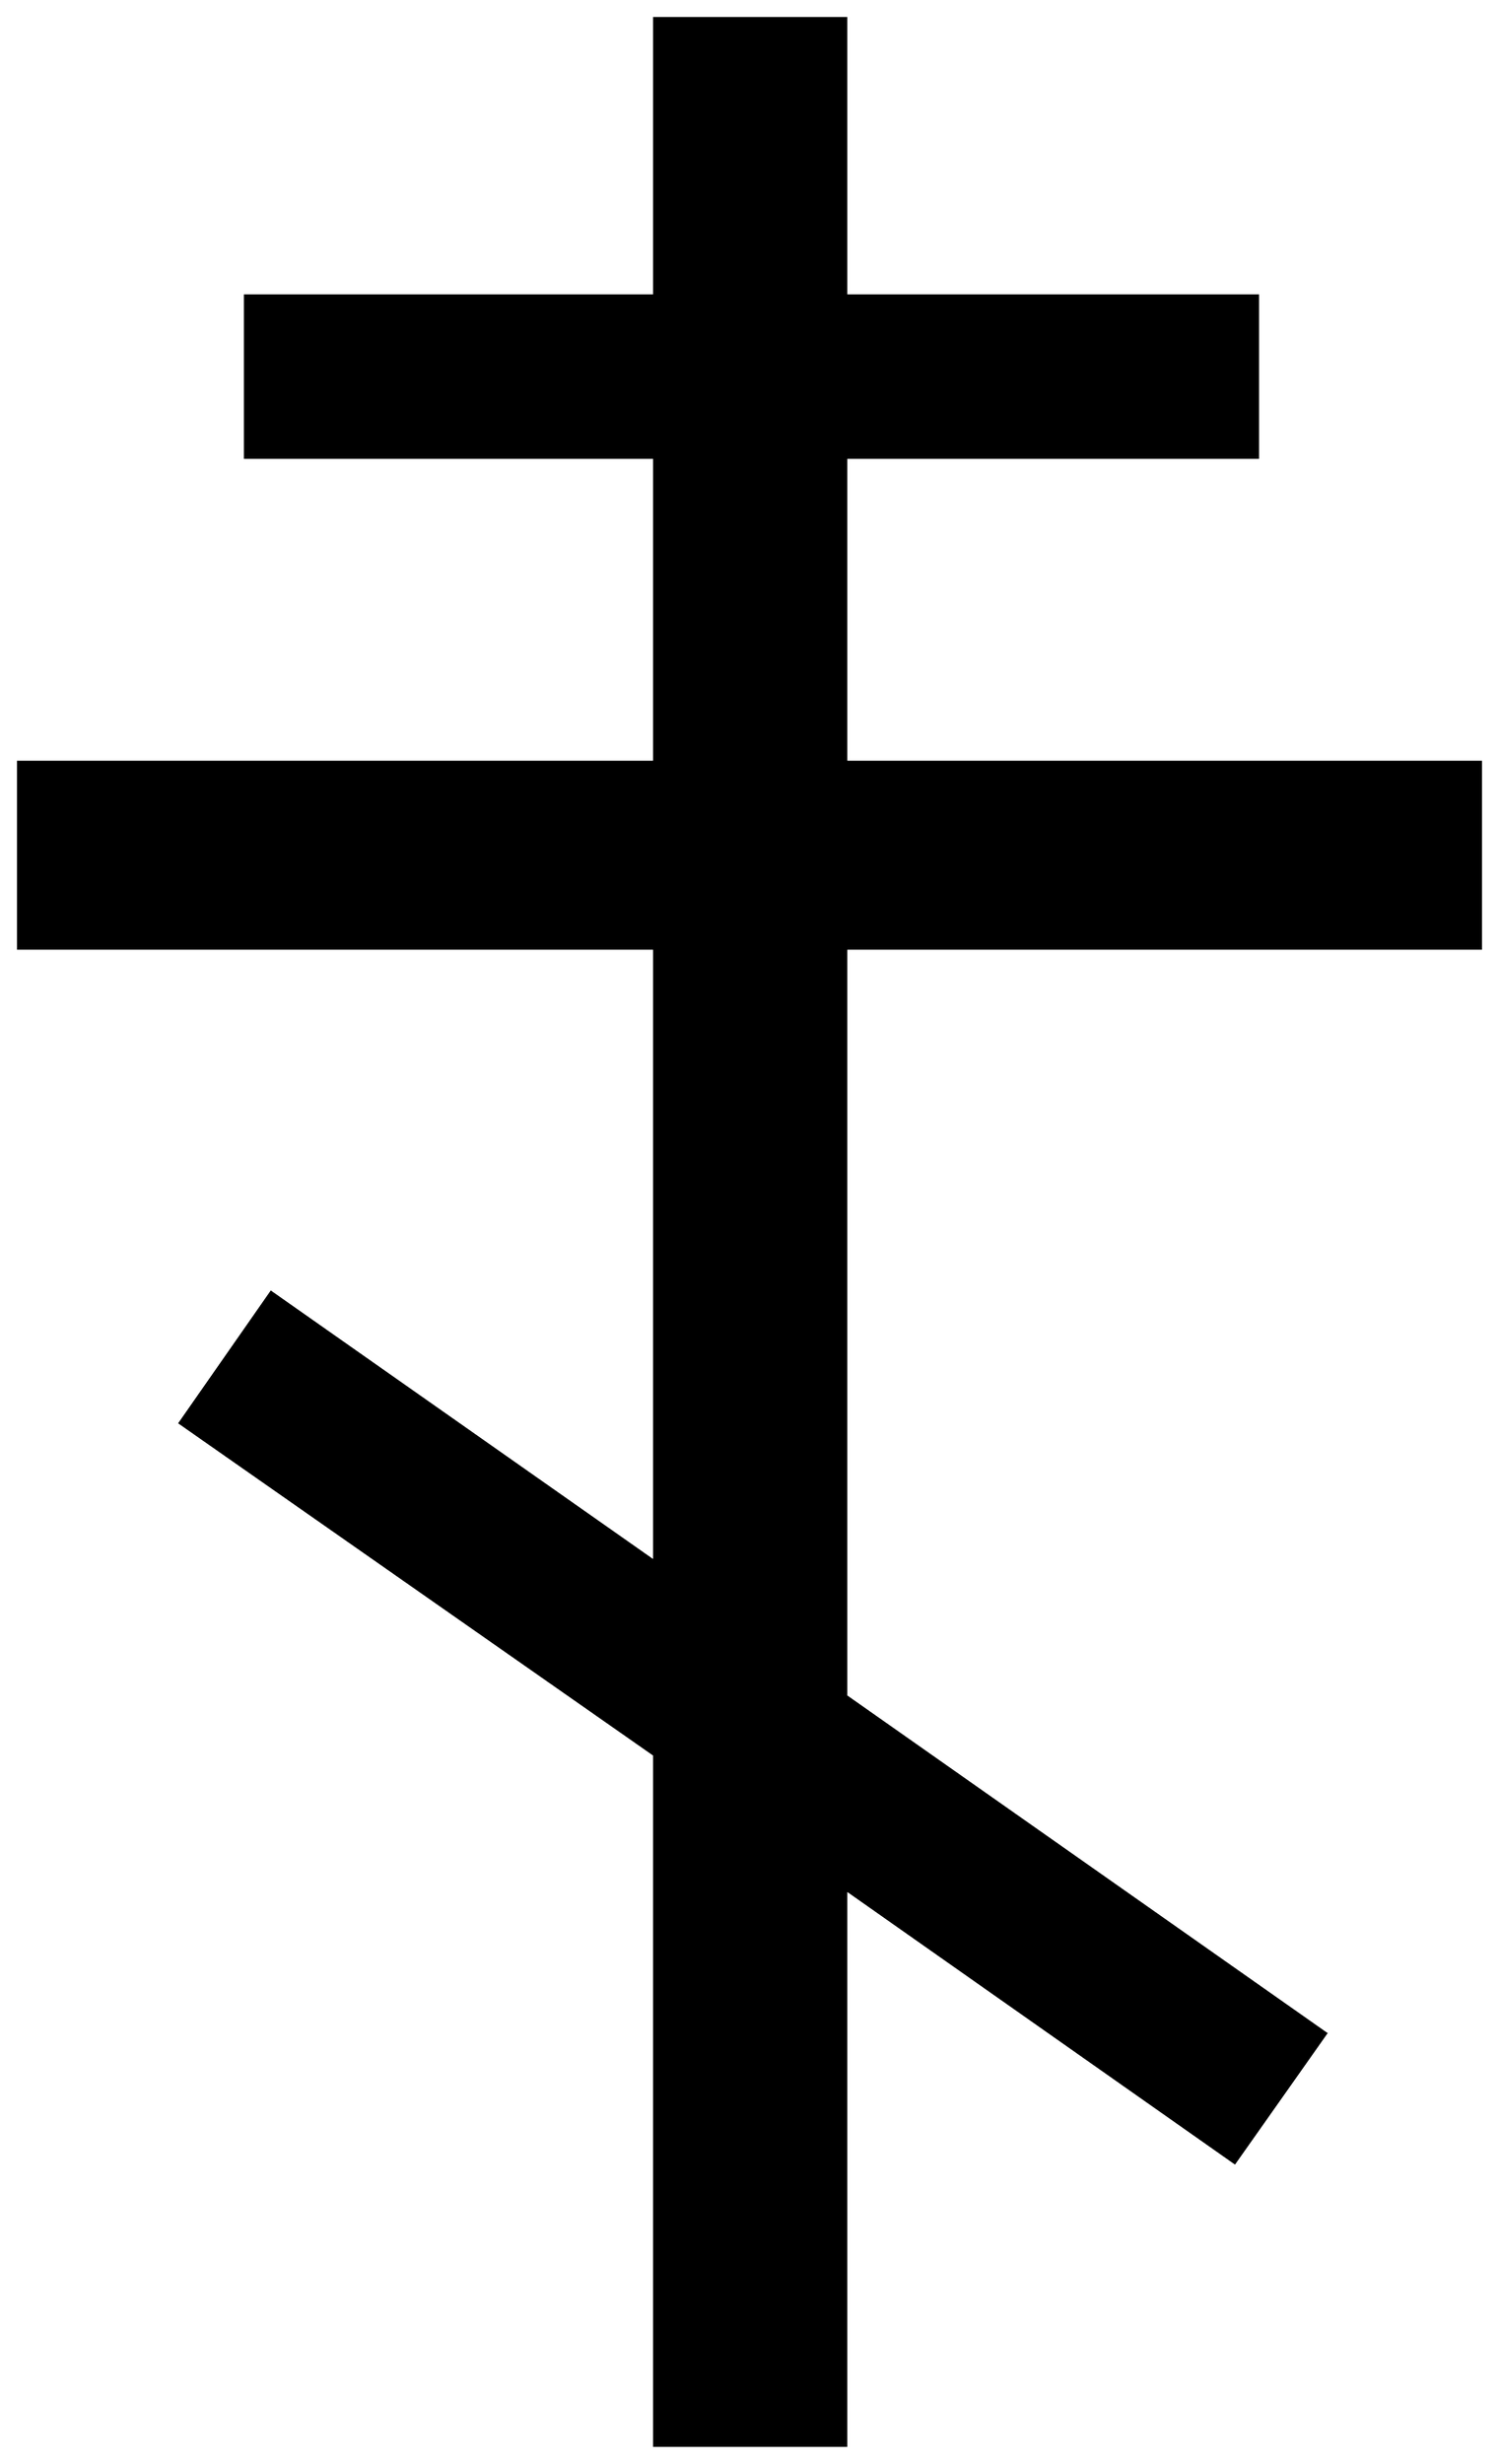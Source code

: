 


\begin{tikzpicture}[y=0.80pt, x=0.80pt, yscale=-1.0, xscale=1.0, inner sep=0pt, outer sep=0pt]
\begin{scope}[shift={(100.0,1724.0)},nonzero rule]
  \path[draw=.,fill=.,line width=1.600pt] (1173.0,-809.0) --
    (706.0,-809.0) -- (706.0,-259.0) -- (1059.0,-11.0) --
    (992.0,84.0) -- (706.0,-117.0) -- (706.0,292.0) --
    (565.0,292.0) -- (565.0,-216.0) -- (216.0,-460.0) --
    (283.0,-556.0) -- (565.0,-358.0) -- (565.0,-809.0) --
    (97.0,-809.0) -- (97.0,-946.0) -- (565.0,-946.0) --
    (565.0,-1170.0) -- (264.0,-1170.0) -- (264.0,-1289.0) --
    (565.0,-1289.0) -- (565.0,-1493.0) -- (706.0,-1493.0) --
    (706.0,-1289.0) -- (1009.0,-1289.0) -- (1009.0,-1170.0) --
    (706.0,-1170.0) -- (706.0,-946.0) -- (1173.0,-946.0) --
    (1173.0,-809.0) -- cycle;
\end{scope}

\end{tikzpicture}


